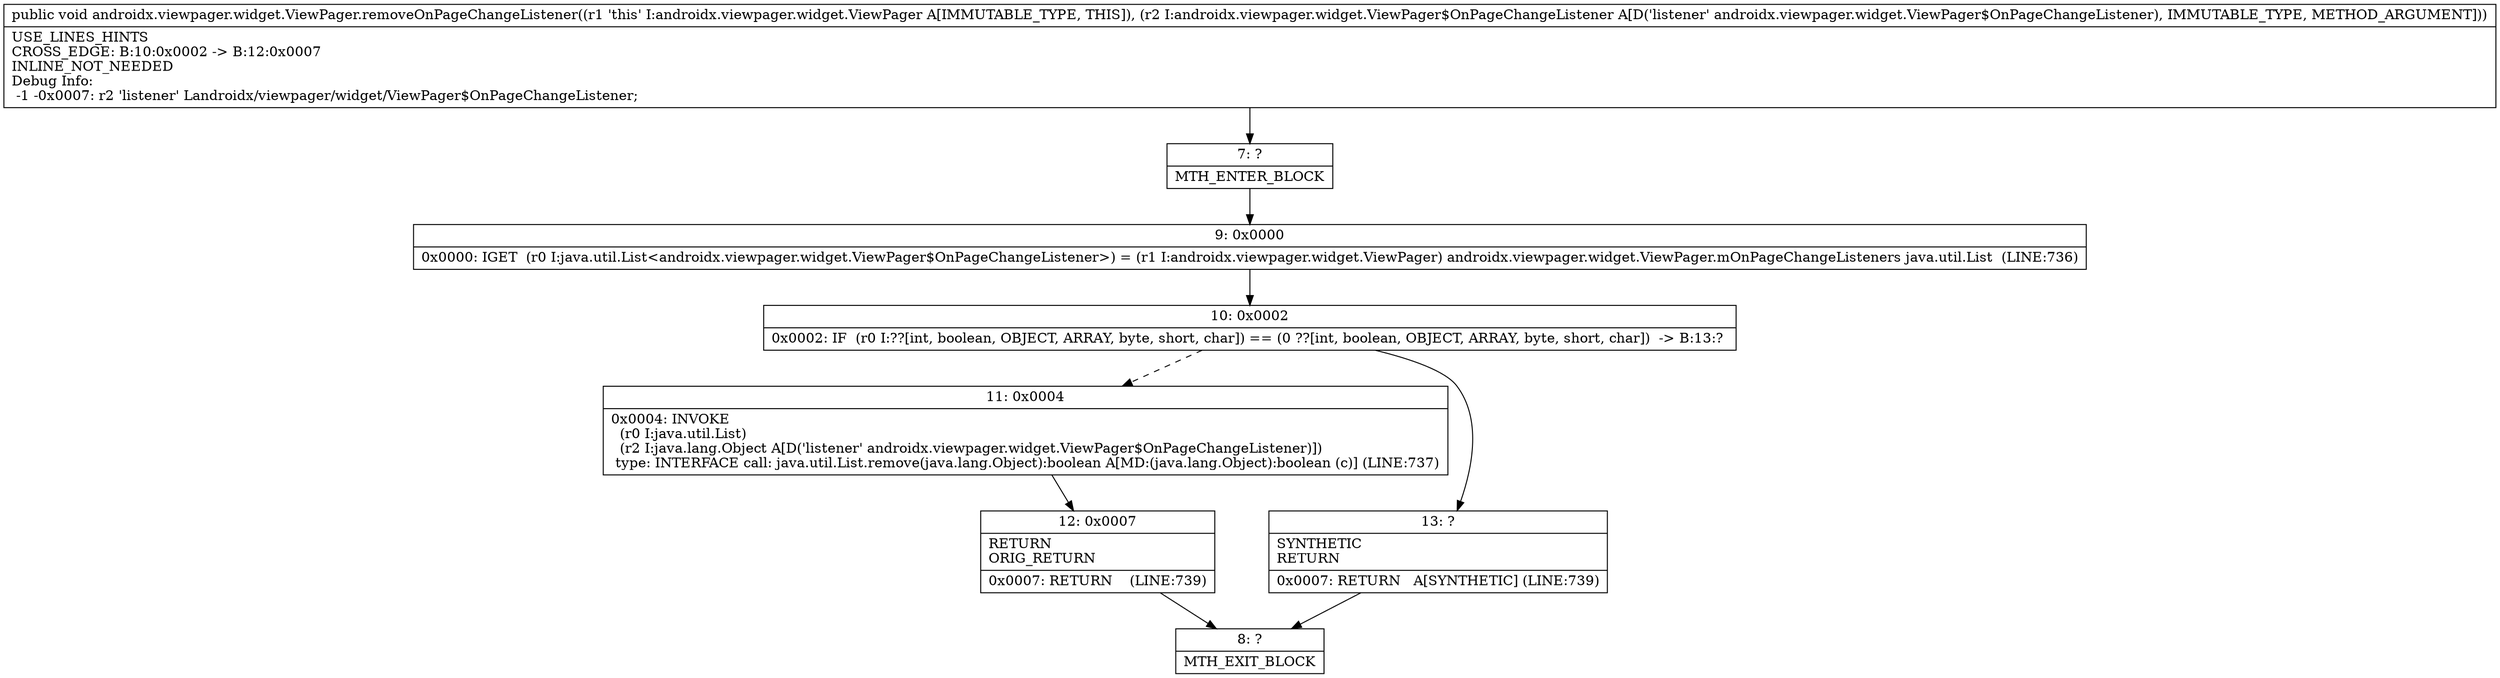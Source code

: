 digraph "CFG forandroidx.viewpager.widget.ViewPager.removeOnPageChangeListener(Landroidx\/viewpager\/widget\/ViewPager$OnPageChangeListener;)V" {
Node_7 [shape=record,label="{7\:\ ?|MTH_ENTER_BLOCK\l}"];
Node_9 [shape=record,label="{9\:\ 0x0000|0x0000: IGET  (r0 I:java.util.List\<androidx.viewpager.widget.ViewPager$OnPageChangeListener\>) = (r1 I:androidx.viewpager.widget.ViewPager) androidx.viewpager.widget.ViewPager.mOnPageChangeListeners java.util.List  (LINE:736)\l}"];
Node_10 [shape=record,label="{10\:\ 0x0002|0x0002: IF  (r0 I:??[int, boolean, OBJECT, ARRAY, byte, short, char]) == (0 ??[int, boolean, OBJECT, ARRAY, byte, short, char])  \-\> B:13:? \l}"];
Node_11 [shape=record,label="{11\:\ 0x0004|0x0004: INVOKE  \l  (r0 I:java.util.List)\l  (r2 I:java.lang.Object A[D('listener' androidx.viewpager.widget.ViewPager$OnPageChangeListener)])\l type: INTERFACE call: java.util.List.remove(java.lang.Object):boolean A[MD:(java.lang.Object):boolean (c)] (LINE:737)\l}"];
Node_12 [shape=record,label="{12\:\ 0x0007|RETURN\lORIG_RETURN\l|0x0007: RETURN    (LINE:739)\l}"];
Node_8 [shape=record,label="{8\:\ ?|MTH_EXIT_BLOCK\l}"];
Node_13 [shape=record,label="{13\:\ ?|SYNTHETIC\lRETURN\l|0x0007: RETURN   A[SYNTHETIC] (LINE:739)\l}"];
MethodNode[shape=record,label="{public void androidx.viewpager.widget.ViewPager.removeOnPageChangeListener((r1 'this' I:androidx.viewpager.widget.ViewPager A[IMMUTABLE_TYPE, THIS]), (r2 I:androidx.viewpager.widget.ViewPager$OnPageChangeListener A[D('listener' androidx.viewpager.widget.ViewPager$OnPageChangeListener), IMMUTABLE_TYPE, METHOD_ARGUMENT]))  | USE_LINES_HINTS\lCROSS_EDGE: B:10:0x0002 \-\> B:12:0x0007\lINLINE_NOT_NEEDED\lDebug Info:\l  \-1 \-0x0007: r2 'listener' Landroidx\/viewpager\/widget\/ViewPager$OnPageChangeListener;\l}"];
MethodNode -> Node_7;Node_7 -> Node_9;
Node_9 -> Node_10;
Node_10 -> Node_11[style=dashed];
Node_10 -> Node_13;
Node_11 -> Node_12;
Node_12 -> Node_8;
Node_13 -> Node_8;
}

